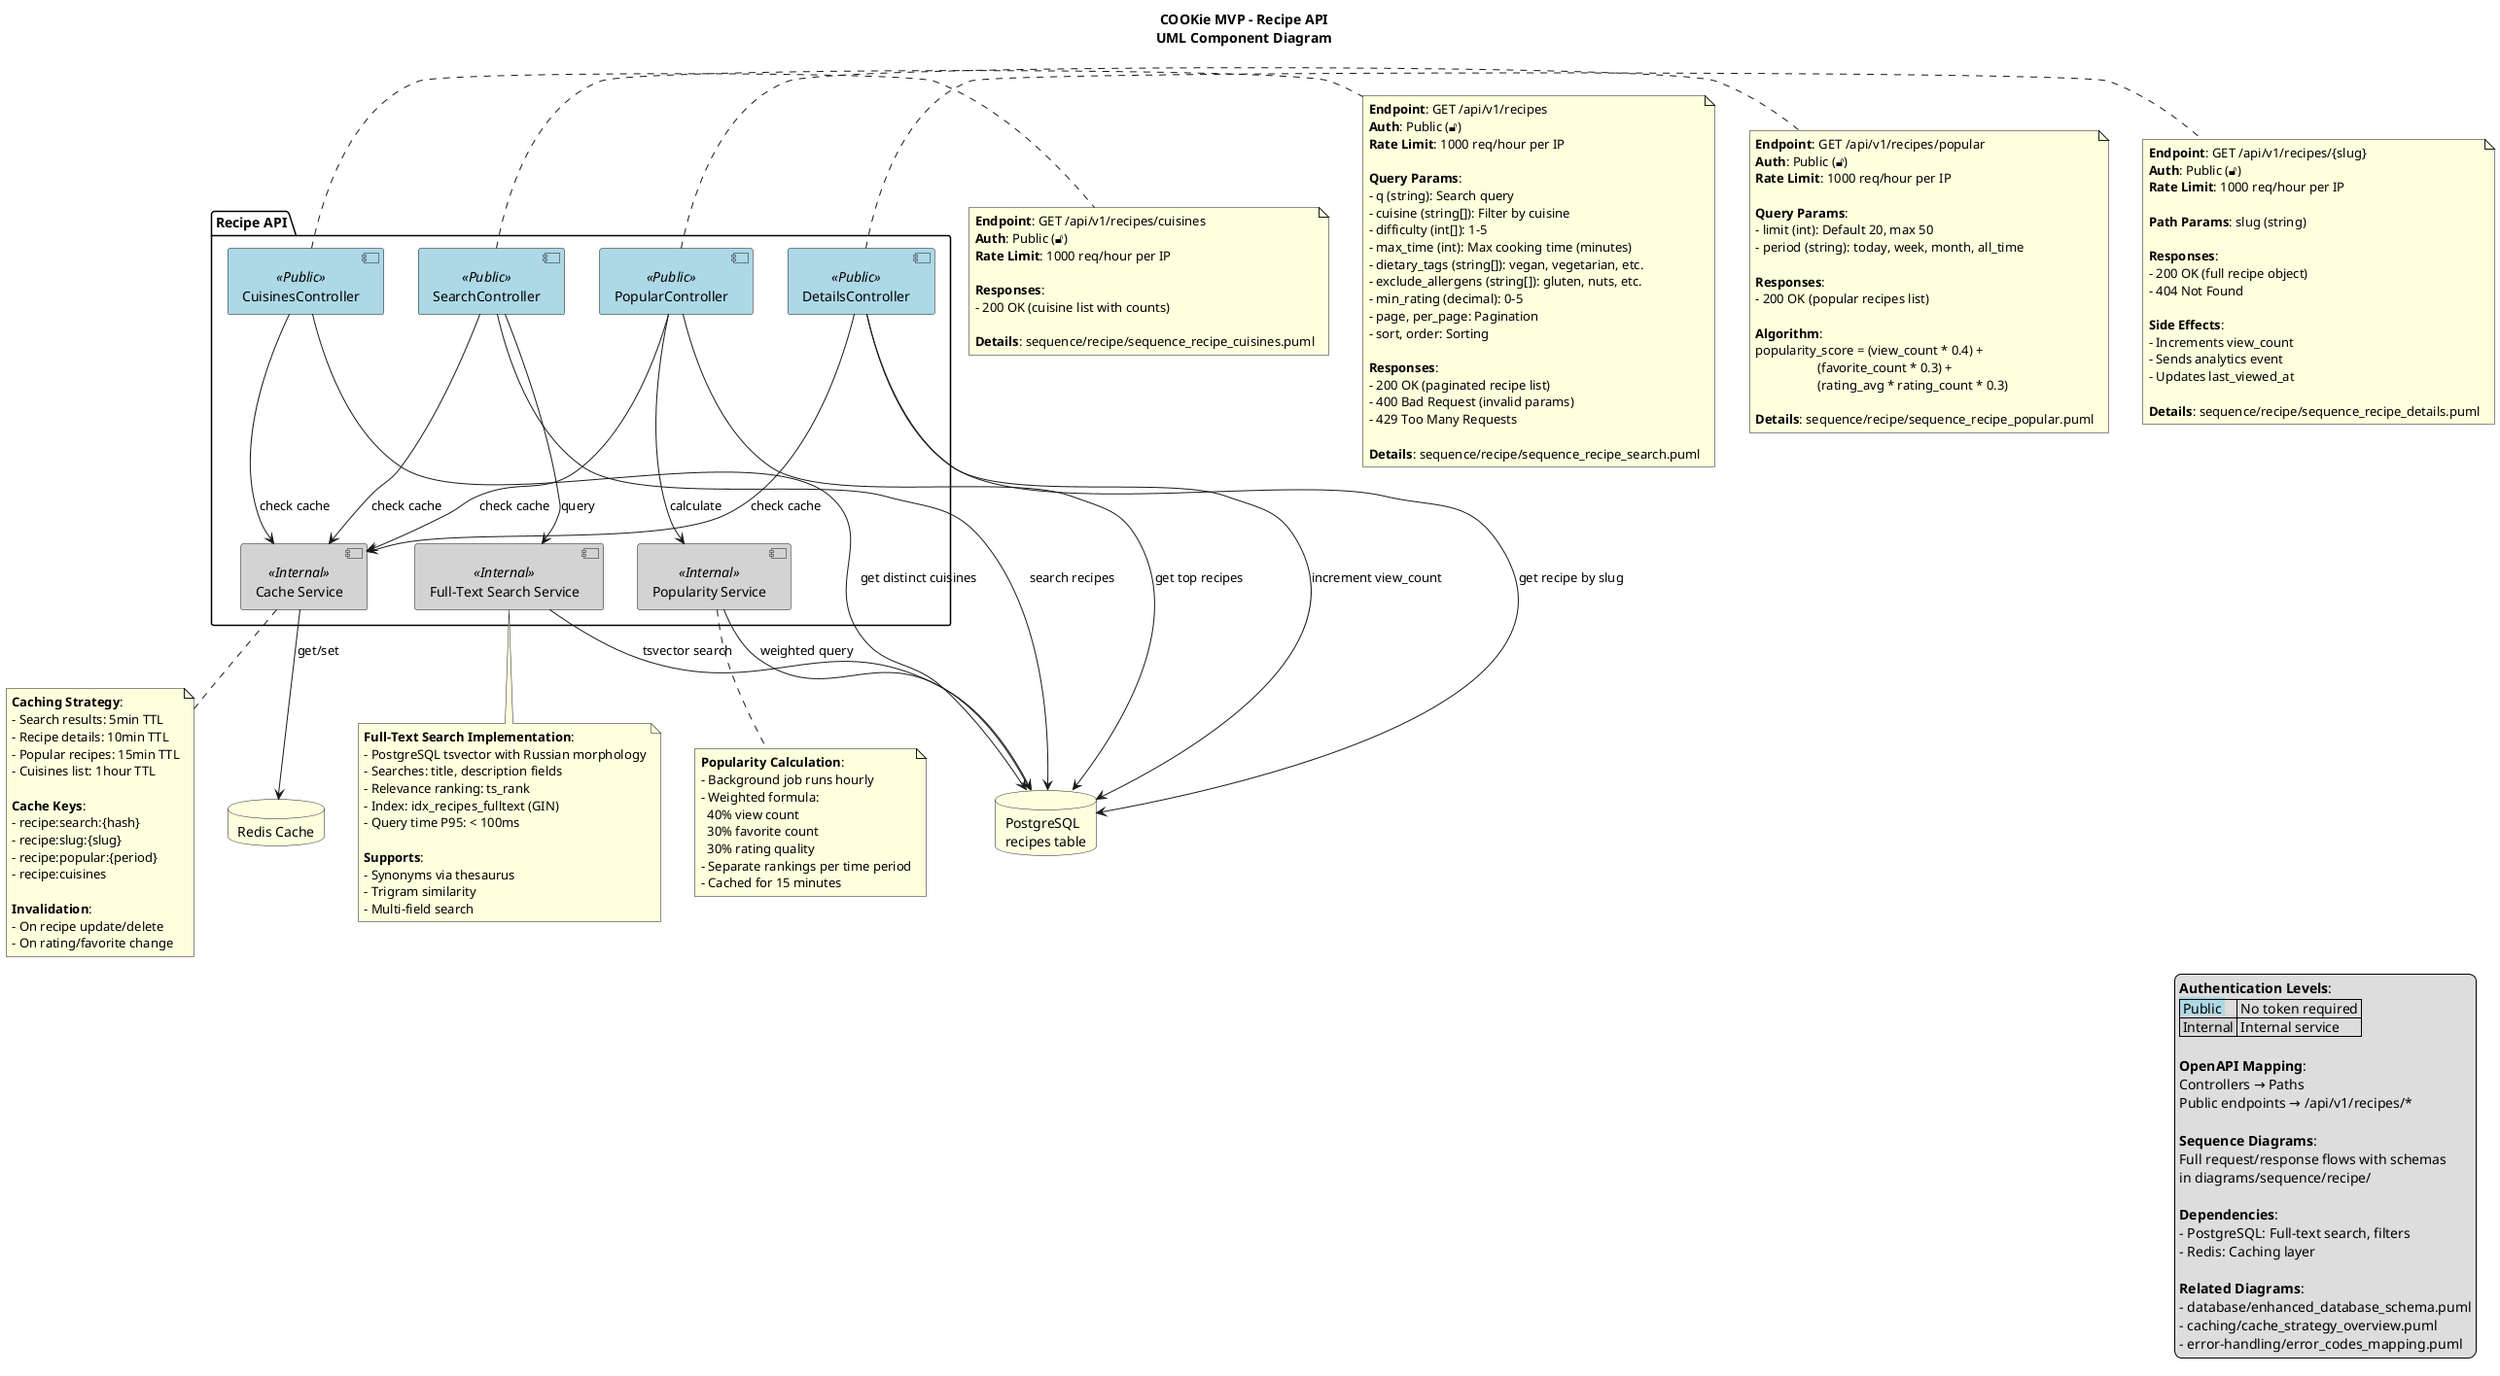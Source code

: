 @startuml api_recipe_endpoints

title COOKie MVP - Recipe API\nUML Component Diagram

' Color coding for authentication levels
skinparam component {
  BackgroundColor<<Public>> LightBlue
  BackgroundColor<<Internal>> LightGray
}

skinparam database {
  BackgroundColor LightYellow
}

skinparam cloud {
  BackgroundColor LightCyan
}

' ==================================================
' Recipe Service Components
' ==================================================
package "Recipe API" {

  ' Public endpoints (no auth required)
  component [SearchController] <<Public>>
  component [DetailsController] <<Public>>
  component [PopularController] <<Public>>
  component [CuisinesController] <<Public>>

  ' Internal services
  component [Full-Text Search Service] <<Internal>>
  component [Popularity Service] <<Internal>>
  component [Cache Service] <<Internal>>
}

' External dependencies
database "PostgreSQL\nrecipes table" as DB
database "Redis Cache" as Cache

' ==================================================
' Component Relationships & Dependencies
' ==================================================

' Search flow
[SearchController] --> [Full-Text Search Service] : query
[SearchController] --> [Cache Service] : check cache
[SearchController] --> DB : search recipes
[Full-Text Search Service] --> DB : tsvector search
[Cache Service] --> Cache : get/set

' Details flow
[DetailsController] --> [Cache Service] : check cache
[DetailsController] --> DB : get recipe by slug
[DetailsController] --> DB : increment view_count

' Popular recipes flow
[PopularController] --> [Popularity Service] : calculate
[PopularController] --> [Cache Service] : check cache
[PopularController] --> DB : get top recipes
[Popularity Service] --> DB : weighted query

' Cuisines list flow
[CuisinesController] --> [Cache Service] : check cache
[CuisinesController] --> DB : get distinct cuisines

' ==================================================
' Endpoint Specifications (OpenAPI-relevant)
' ==================================================

note right of [SearchController]
  **Endpoint**: GET /api/v1/recipes
  **Auth**: Public (🔓)
  **Rate Limit**: 1000 req/hour per IP

  **Query Params**:
  - q (string): Search query
  - cuisine (string[]): Filter by cuisine
  - difficulty (int[]): 1-5
  - max_time (int): Max cooking time (minutes)
  - dietary_tags (string[]): vegan, vegetarian, etc.
  - exclude_allergens (string[]): gluten, nuts, etc.
  - min_rating (decimal): 0-5
  - page, per_page: Pagination
  - sort, order: Sorting

  **Responses**:
  - 200 OK (paginated recipe list)
  - 400 Bad Request (invalid params)
  - 429 Too Many Requests

  **Details**: sequence/recipe/sequence_recipe_search.puml
end note

note right of [DetailsController]
  **Endpoint**: GET /api/v1/recipes/{slug}
  **Auth**: Public (🔓)
  **Rate Limit**: 1000 req/hour per IP

  **Path Params**: slug (string)

  **Responses**:
  - 200 OK (full recipe object)
  - 404 Not Found

  **Side Effects**:
  - Increments view_count
  - Sends analytics event
  - Updates last_viewed_at

  **Details**: sequence/recipe/sequence_recipe_details.puml
end note

note right of [PopularController]
  **Endpoint**: GET /api/v1/recipes/popular
  **Auth**: Public (🔓)
  **Rate Limit**: 1000 req/hour per IP

  **Query Params**:
  - limit (int): Default 20, max 50
  - period (string): today, week, month, all_time

  **Responses**:
  - 200 OK (popular recipes list)

  **Algorithm**:
  popularity_score = (view_count * 0.4) +
                     (favorite_count * 0.3) +
                     (rating_avg * rating_count * 0.3)

  **Details**: sequence/recipe/sequence_recipe_popular.puml
end note

note right of [CuisinesController]
  **Endpoint**: GET /api/v1/recipes/cuisines
  **Auth**: Public (🔓)
  **Rate Limit**: 1000 req/hour per IP

  **Responses**:
  - 200 OK (cuisine list with counts)

  **Details**: sequence/recipe/sequence_recipe_cuisines.puml
end note

note bottom of [Full-Text Search Service]
  **Full-Text Search Implementation**:
  - PostgreSQL tsvector with Russian morphology
  - Searches: title, description fields
  - Relevance ranking: ts_rank
  - Index: idx_recipes_fulltext (GIN)
  - Query time P95: < 100ms

  **Supports**:
  - Synonyms via thesaurus
  - Trigram similarity
  - Multi-field search
end note

note bottom of [Popularity Service]
  **Popularity Calculation**:
  - Background job runs hourly
  - Weighted formula:
    40% view count
    30% favorite count
    30% rating quality
  - Separate rankings per time period
  - Cached for 15 minutes
end note

note bottom of [Cache Service]
  **Caching Strategy**:
  - Search results: 5min TTL
  - Recipe details: 10min TTL
  - Popular recipes: 15min TTL
  - Cuisines list: 1hour TTL

  **Cache Keys**:
  - recipe:search:{hash}
  - recipe:slug:{slug}
  - recipe:popular:{period}
  - recipe:cuisines

  **Invalidation**:
  - On recipe update/delete
  - On rating/favorite change
end note

' ==================================================
' Legend
' ==================================================
legend right
  **Authentication Levels**:
  |<back:LightBlue> Public </back>| No token required |
  |<back:LightGray> Internal </back>| Internal service |

  **OpenAPI Mapping**:
  Controllers → Paths
  Public endpoints → /api/v1/recipes/*

  **Sequence Diagrams**:
  Full request/response flows with schemas
  in diagrams/sequence/recipe/

  **Dependencies**:
  - PostgreSQL: Full-text search, filters
  - Redis: Caching layer

  **Related Diagrams**:
  - database/enhanced_database_schema.puml
  - caching/cache_strategy_overview.puml
  - error-handling/error_codes_mapping.puml
endlegend

@enduml
